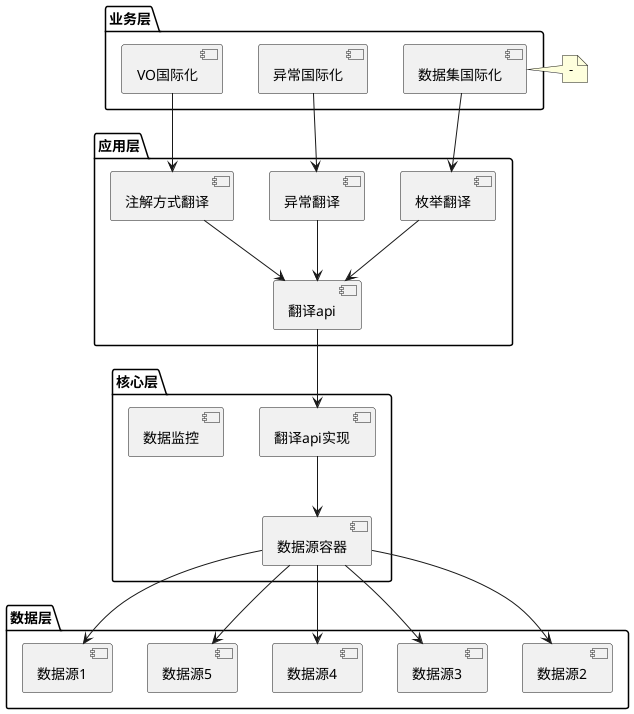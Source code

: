 @startuml
package "业务层" {
[异常国际化]
[VO国际化]
[数据集国际化]
}
note right of [数据集国际化]
 -
end note

package "应用层" {
[异常翻译]
[注解方式翻译]
[枚举翻译]
[翻译api]
}
[数据集国际化] -down->[枚举翻译]
[异常国际化] -down->[异常翻译]
[VO国际化]-down->[注解方式翻译]
[异常翻译]-down->[翻译api]
[枚举翻译]-down->[翻译api]
[注解方式翻译]-down->[翻译api]

package "核心层" {
  [翻译api实现]
  [数据源容器]
  [数据监控]
}
[翻译api] -down->[翻译api实现]
[翻译api实现]-down->[数据源容器]
package "数据层" {
  [数据源1]
  [数据源2]
  [数据源3]
  [数据源4]
  [数据源5]
}

[数据源容器]-down->[数据源1]
[数据源容器]->[数据源2]
[数据源容器]->[数据源3]
[数据源容器]->[数据源4]
[数据源容器]->[数据源5]
@enduml
